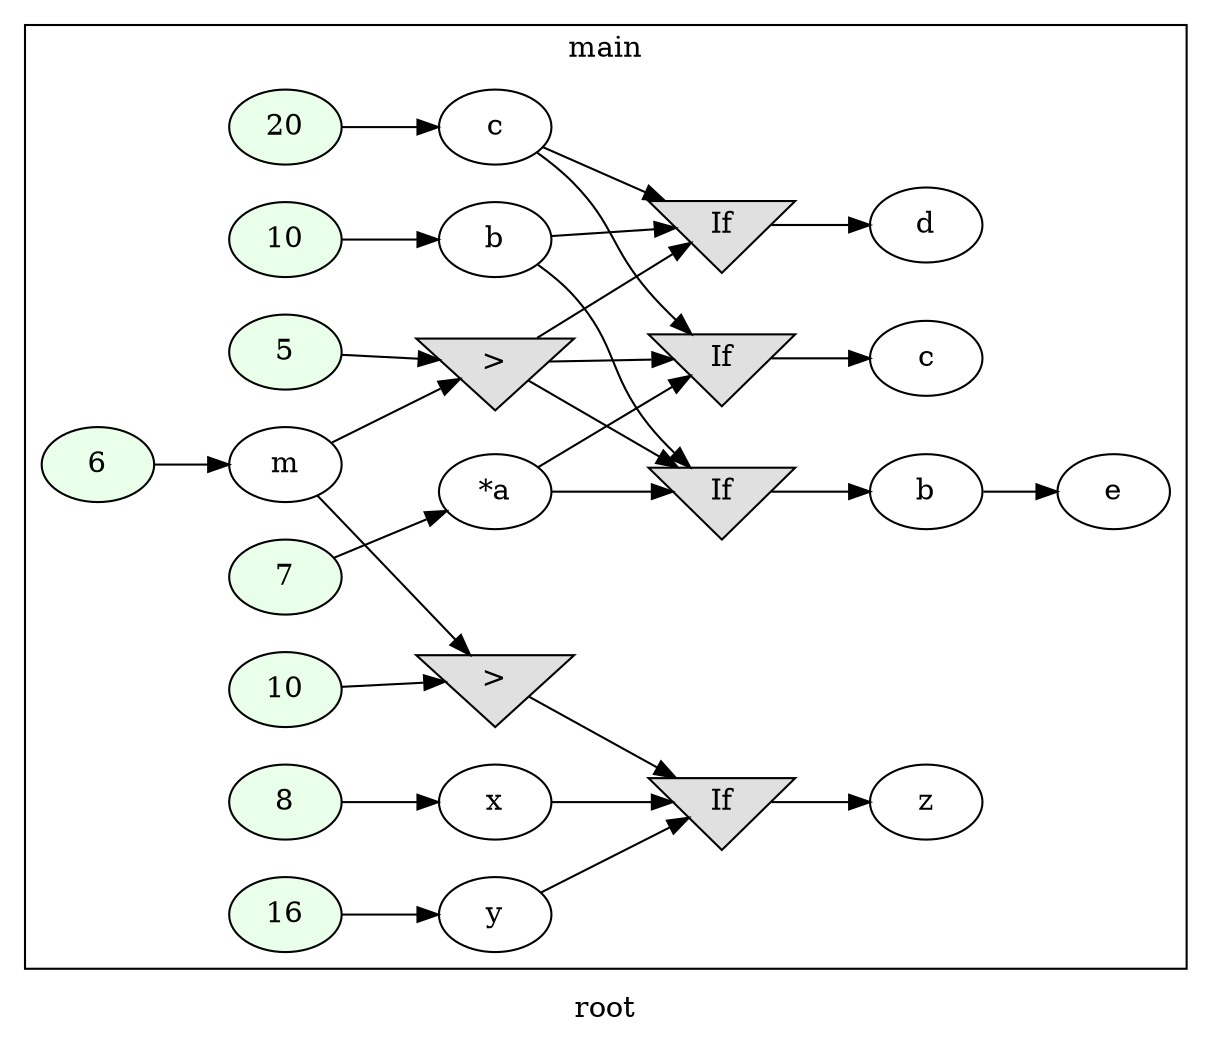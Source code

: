 digraph G
{
rankdir=LR;
label = "root";
subgraph cluster_1 {
label = "main";
parent = "G";
startinglines = "2_2";
	node_000001 [ label = "10", style=filled, fillcolor="#E9FFE9", startinglines=5 ]
	node_000002 [ label = "b", startingline=5 ]
	node_000003 [ label = "20", style=filled, fillcolor="#E9FFE9", startinglines=6 ]
	node_000004 [ label = "c", startingline=6 ]
	node_000005 [ label = "6", style=filled, fillcolor="#E9FFE9", startinglines=8 ]
	node_000006 [ label = "m", startingline=8 ]
	node_000007 [ label = "5", style=filled, fillcolor="#E9FFE9", startinglines=9 ]
	node_000008 [ label = ">", shape=invtriangle, style=filled, fillcolor="#E0E0E0", startinglines=9 ]
	node_000013 [ label = "If", shape=invtriangle, style=filled, fillcolor="#E0E0E0", startinglines=18 ]
	node_000014 [ label = "d", startingline=18 ]
	node_000015 [ label = "7", style=filled, fillcolor="#E9FFE9", startinglines=19 ]
	node_000016 [ label = "*a", startingline=19 ]
	node_000017 [ label = "If", shape=invtriangle, style=filled, fillcolor="#E0E0E0", startinglines=19 ]
	node_000018 [ label = "b", startingline=19 ]
	node_000019 [ label = "If", shape=invtriangle, style=filled, fillcolor="#E0E0E0", startinglines=19 ]
	node_000020 [ label = "c", startingline=19 ]
	node_000021 [ label = "e", startingline=20 ]
	node_000022 [ label = "8", style=filled, fillcolor="#E9FFE9", startinglines=22 ]
	node_000023 [ label = "x", startingline=22 ]
	node_000024 [ label = "16", style=filled, fillcolor="#E9FFE9", startinglines=23 ]
	node_000025 [ label = "y", startingline=23 ]
	node_000026 [ label = "10", style=filled, fillcolor="#E9FFE9", startinglines=25 ]
	node_000027 [ label = ">", shape=invtriangle, style=filled, fillcolor="#E0E0E0", startinglines=25 ]
	node_000030 [ label = "If", shape=invtriangle, style=filled, fillcolor="#E0E0E0", startinglines=28 ]
	node_000031 [ label = "z", startingline=28 ]
}
	node_000001 -> node_000002
	node_000002 -> node_000013
	node_000002 -> node_000017
	node_000003 -> node_000004
	node_000004 -> node_000013
	node_000004 -> node_000019
	node_000005 -> node_000006
	node_000006 -> node_000008
	node_000006 -> node_000027
	node_000007 -> node_000008
	node_000008 -> node_000013
	node_000008 -> node_000017
	node_000008 -> node_000019
	node_000013 -> node_000014
	node_000015 -> node_000016
	node_000016 -> node_000017
	node_000016 -> node_000019
	node_000017 -> node_000018
	node_000018 -> node_000021
	node_000019 -> node_000020
	node_000022 -> node_000023
	node_000023 -> node_000030
	node_000024 -> node_000025
	node_000025 -> node_000030
	node_000026 -> node_000027
	node_000027 -> node_000030
	node_000030 -> node_000031
}
